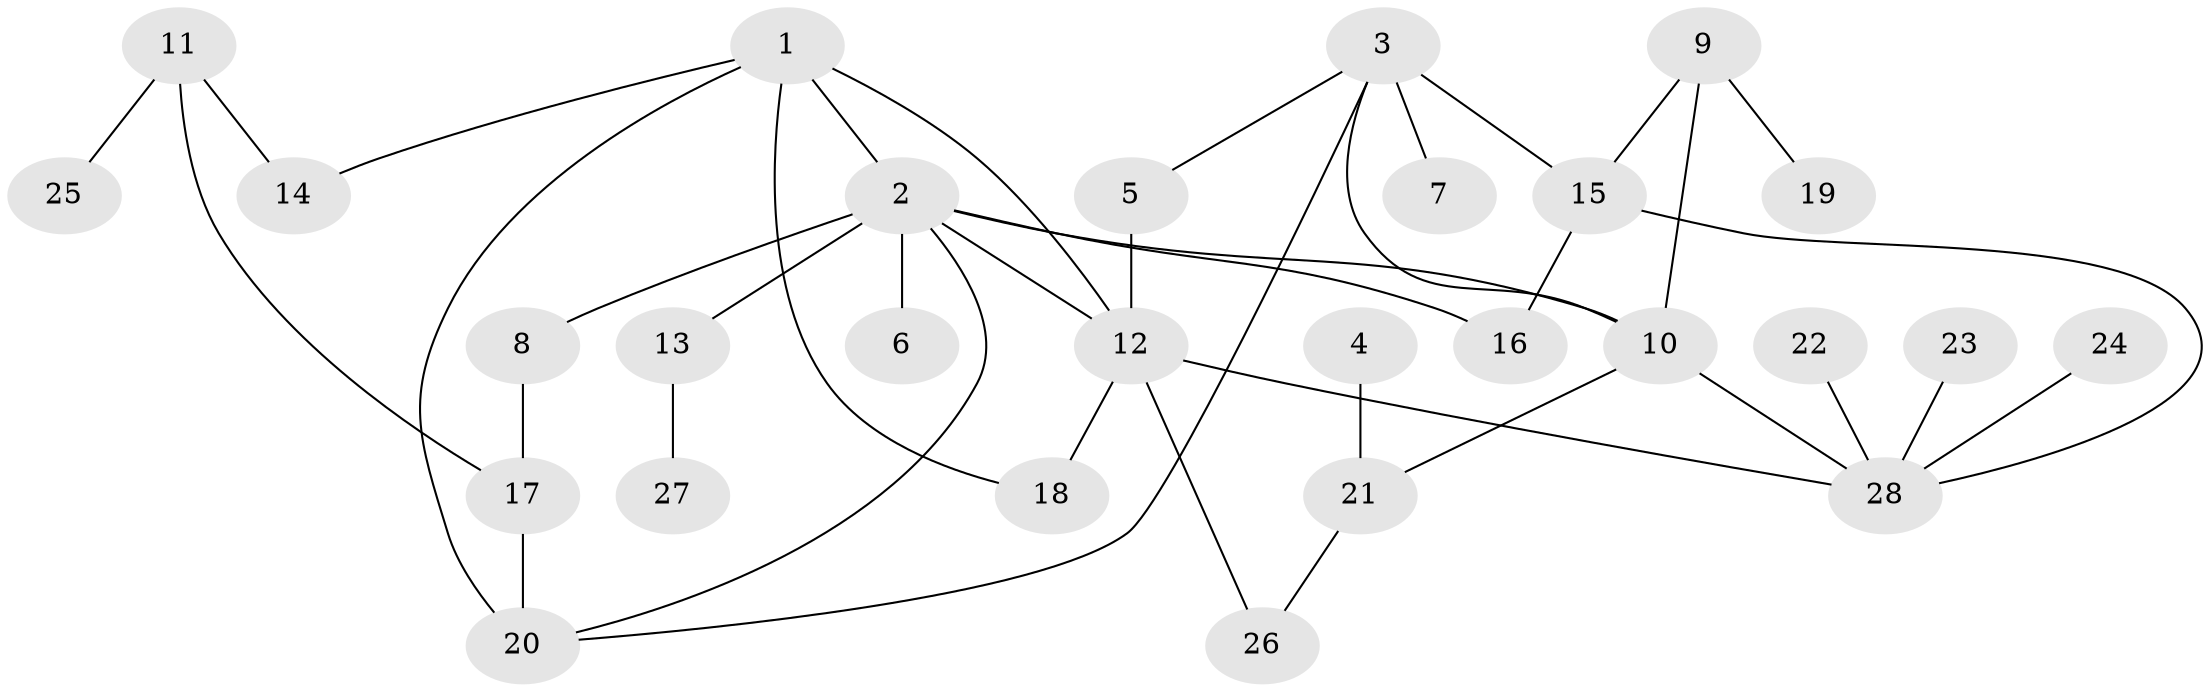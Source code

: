 // original degree distribution, {4: 0.14545454545454545, 6: 0.03636363636363636, 1: 0.2545454545454545, 3: 0.16363636363636364, 7: 0.01818181818181818, 5: 0.03636363636363636, 2: 0.34545454545454546}
// Generated by graph-tools (version 1.1) at 2025/49/03/09/25 03:49:16]
// undirected, 28 vertices, 39 edges
graph export_dot {
graph [start="1"]
  node [color=gray90,style=filled];
  1;
  2;
  3;
  4;
  5;
  6;
  7;
  8;
  9;
  10;
  11;
  12;
  13;
  14;
  15;
  16;
  17;
  18;
  19;
  20;
  21;
  22;
  23;
  24;
  25;
  26;
  27;
  28;
  1 -- 2 [weight=1.0];
  1 -- 12 [weight=1.0];
  1 -- 14 [weight=1.0];
  1 -- 18 [weight=1.0];
  1 -- 20 [weight=1.0];
  2 -- 6 [weight=1.0];
  2 -- 8 [weight=1.0];
  2 -- 10 [weight=1.0];
  2 -- 12 [weight=1.0];
  2 -- 13 [weight=1.0];
  2 -- 16 [weight=2.0];
  2 -- 20 [weight=1.0];
  3 -- 5 [weight=1.0];
  3 -- 7 [weight=1.0];
  3 -- 10 [weight=1.0];
  3 -- 15 [weight=2.0];
  3 -- 20 [weight=1.0];
  4 -- 21 [weight=1.0];
  5 -- 12 [weight=1.0];
  8 -- 17 [weight=1.0];
  9 -- 10 [weight=1.0];
  9 -- 15 [weight=1.0];
  9 -- 19 [weight=1.0];
  10 -- 21 [weight=1.0];
  10 -- 28 [weight=1.0];
  11 -- 14 [weight=1.0];
  11 -- 17 [weight=1.0];
  11 -- 25 [weight=1.0];
  12 -- 18 [weight=1.0];
  12 -- 26 [weight=1.0];
  12 -- 28 [weight=1.0];
  13 -- 27 [weight=1.0];
  15 -- 16 [weight=2.0];
  15 -- 28 [weight=1.0];
  17 -- 20 [weight=2.0];
  21 -- 26 [weight=1.0];
  22 -- 28 [weight=1.0];
  23 -- 28 [weight=1.0];
  24 -- 28 [weight=1.0];
}
